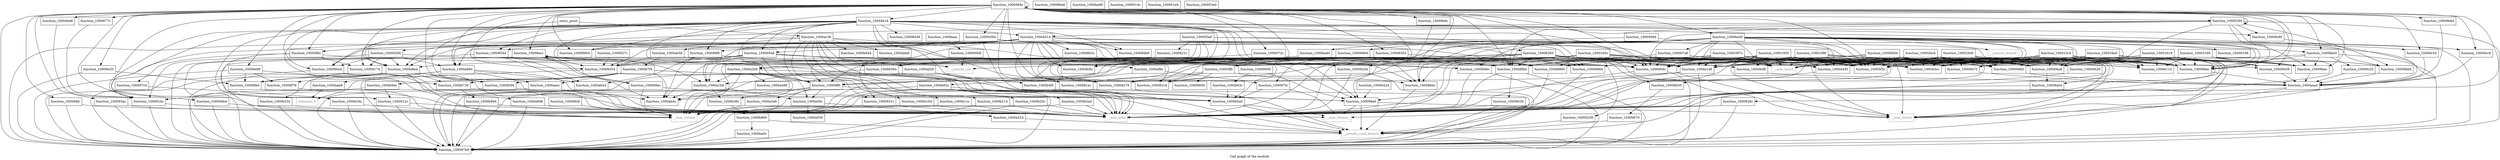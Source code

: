 digraph "Call graph of the module." {
  label="Call graph of the module.";
  node [shape=record];

  Node_function_10006a40 [label="{function_10006a40}"];
  Node_function_100055e0 [label="{function_100055e0}"];
  Node_function_100081c4 [label="{function_100081c4}"];
  Node_function_1000946c [label="{function_1000946c}"];
  Node_function_1000928c [label="{function_1000928c}"];
  Node_function_10009c20 [label="{function_10009c20}"];
  Node_function_100092d4 [label="{function_100092d4}"];
  Node_function_10009cf8 [label="{function_10009cf8}"];
  Node_function_1000569c [label="{function_1000569c}"];
  Node_function_100094b4 [label="{function_100094b4}"];
  Node_function_10006260 [label="{function_10006260}"];
  Node_function_100081ec [label="{function_100081ec}"];
  Node_function_10008278 [label="{function_10008278}"];
  Node_function_100094fc [label="{function_100094fc}"];
  Node_function_10008304 [label="{function_10008304}"];
  Node_function_100088dc [label="{function_100088dc}"];
  Node_function_10008904 [label="{function_10008904}"];
  Node_function_10009c54 [label="{function_10009c54}"];
  Node_function_1000931c [label="{function_1000931c}"];
  Node_function_10009544 [label="{function_10009544}"];
  Node_function_10005f3c [label="{function_10005f3c}"];
  Node_function_10009c90 [label="{function_10009c90}"];
  Node_function_10009364 [label="{function_10009364}"];
  Node_function_1000677c [label="{function_1000677c}"];
  Node_function_10009204 [label="{function_10009204}"];
  Node_function_100095e8 [label="{function_100095e8}"];
  Node_function_10008960 [label="{function_10008960}"];
  Node_function_10008984 [label="{function_10008984}"];
  Node_function_100089a8 [label="{function_100089a8}"];
  Node_function_100096f8 [label="{function_100096f8}"];
  Node_function_10008a04 [label="{function_10008a04}"];
  Node_function_10008b3c [label="{function_10008b3c}"];
  Node_function_10008be0 [label="{function_10008be0}"];
  Node_function_100097b8 [label="{function_100097b8}"];
  Node_function_10008c8c [label="{function_10008c8c}"];
  Node_function_10005f8c [label="{function_10005f8c}"];
  Node_function_10008d38 [label="{function_10008d38}"];
  Node_function_10008db8 [label="{function_10008db8}"];
  Node_function_10005ffc [label="{function_10005ffc}"];
  Node_function_100067a8 [label="{function_100067a8}"];
  Node_function_100097c4 [label="{function_100097c4}"];
  Node_function_100097fc [label="{function_100097fc}"];
  Node_function_10008ecc [label="{function_10008ecc}"];
  Node_function_100098a0 [label="{function_100098a0}"];
  Node_function_10008fb4 [label="{function_10008fb4}"];
  Node_function_10009930 [label="{function_10009930}"];
  Node_function_10009038 [label="{function_10009038}"];
  Node_function_1000909c [label="{function_1000909c}"];
  Node_function_10009950 [label="{function_10009950}"];
  Node_function_100093ac [label="{function_100093ac}"];
  Node_function_10009cc0 [label="{function_10009cc0}"];
  Node_function_100093f4 [label="{function_100093f4}"];
  Node_function_10006110 [label="{function_10006110}"];
  Node_function_100090e4 [label="{function_100090e4}"];
  Node_function_1000621c [label="{function_1000621c}"];
  Node_function_10009d38 [label="{function_10009d38}"];
  Node_function_10006894 [label="{function_10006894}"];
  Node_function_100099ec [label="{function_100099ec}"];
  Node_function_1000927c [label="{function_1000927c}"];
  Node_function_10009b50 [label="{function_10009b50}"];
  Node_function_1000912c [label="{function_1000912c}"];
  Node_function_10009174 [label="{function_10009174}"];
  Node_function_10009b84 [label="{function_10009b84}"];
  Node_function_10009bb8 [label="{function_10009bb8}"];
  Node_function_100091bc [label="{function_100091bc}"];
  Node_function_10009bec [label="{function_10009bec}"];
  Node_function_1000af9c [label="{function_1000af9c}"];
  Node_function_10009d70 [label="{function_10009d70}"];
  Node_function_10009db0 [label="{function_10009db0}"];
  Node_function_10009dec [label="{function_10009dec}"];
  Node_function_10009e20 [label="{function_10009e20}"];
  Node_function_10009e6c [label="{function_10009e6c}"];
  Node_function_10009e98 [label="{function_10009e98}"];
  Node_function_10009f78 [label="{function_10009f78}"];
  Node_function_10009fa0 [label="{function_10009fa0}"];
  Node_function_10009fc8 [label="{function_10009fc8}"];
  Node_function_10009ff0 [label="{function_10009ff0}"];
  Node_function_1000a148 [label="{function_1000a148}"];
  Node_function_1000a1b8 [label="{function_1000a1b8}"];
  Node_function_1000a2b8 [label="{function_1000a2b8}"];
  Node_function_1000a3e8 [label="{function_1000a3e8}"];
  Node_function_1000a488 [label="{function_1000a488}"];
  Node_function_1000a524 [label="{function_1000a524}"];
  Node_function_1000a550 [label="{function_1000a550}"];
  Node_function_1000a56c [label="{function_1000a56c}"];
  Node_function_1000a698 [label="{function_1000a698}"];
  Node_function_1000a860 [label="{function_1000a860}"];
  Node_function_1000a8e4 [label="{function_1000a8e4}"];
  Node_function_1000aab8 [label="{function_1000aab8}"];
  Node_function_1000ab4c [label="{function_1000ab4c}"];
  Node_function_1000ab54 [label="{function_1000ab54}"];
  Node_function_1000ab58 [label="{function_1000ab58}"];
  Node_function_1000abb8 [label="{function_1000abb8}"];
  Node_function_1000ac38 [label="{function_1000ac38}"];
  Node_function_1000aea4 [label="{function_1000aea4}"];
  Node_function_1000aeec [label="{function_1000aeec}"];
  Node_function_1000af28 [label="{function_1000af28}"];
  Node_function_1000b02c [label="{function_1000b02c}"];
  Node_function_1000b184 [label="{function_1000b184}"];
  Node_function_1000b1cc [label="{function_1000b1cc}"];
  Node_function_1000b214 [label="{function_1000b214}"];
  Node_function_1000b25c [label="{function_1000b25c}"];
  Node_function_1000b2a4 [label="{function_1000b2a4}"];
  Node_function_1000b324 [label="{function_1000b324}"];
  Node_function_1000b36c [label="{function_1000b36c}"];
  Node_function_1000b3dc [label="{function_1000b3dc}"];
  Node_function_1000b424 [label="{function_1000b424}"];
  Node_function_1000b4f0 [label="{function_1000b4f0}"];
  Node_function_1000b5a0 [label="{function_1000b5a0}"];
  Node_function_1000b63c [label="{function_1000b63c}"];
  Node_function_1000b670 [label="{function_1000b670}"];
  Node_function_1000b730 [label="{function_1000b730}"];
  Node_function_1000b7f4 [label="{function_1000b7f4}"];
  Node_function_1000b944 [label="{function_1000b944}"];
  Node_function_1000b960 [label="{function_1000b960}"];
  Node_function_1000b994 [label="{function_1000b994}"];
  Node_function_1000b9dc [label="{function_1000b9dc}"];
  Node_function_1000ba0c [label="{function_1000ba0c}"];
  Node_function_1000ba40 [label="{function_1000ba40}"];
  Node_function_1000ba90 [label="{function_1000ba90}"];
  Node_function_1000baac [label="{function_1000baac}"];
  Node___asm_rlwinm [color="gray50", fontcolor="gray50", label="{__asm_rlwinm}"];
  Node___asm_rlwinm_ [color="gray50", fontcolor="gray50", label="{__asm_rlwinm_}"];
  Node___asm_rlwimi [color="gray50", fontcolor="gray50", label="{__asm_rlwimi}"];
  Node___asm_mfcr [color="gray50", fontcolor="gray50", label="{__asm_mfcr}"];
  Node___asm_mtcrf [color="gray50", fontcolor="gray50", label="{__asm_mtcrf}"];
  Node_unknown_0 [color="gray50", fontcolor="gray50", label="{unknown_0}"];
  Node___pseudo_call [color="gray50", fontcolor="gray50", label="{__pseudo_call}"];
  Node___pseudo_branch [color="gray50", fontcolor="gray50", label="{__pseudo_branch}"];
  Node___pseudo_cond_branch [color="gray50", fontcolor="gray50", label="{__pseudo_cond_branch}"];
  Node_function_10000094 [label="{function_10000094}"];
  Node_function_100000b8 [label="{function_100000b8}"];
  Node_function_1000014c [label="{function_1000014c}"];
  Node_function_10000168 [label="{function_10000168}"];
  Node_function_100001d4 [label="{function_100001d4}"];
  Node_entry_point [label="{entry_point}"];
  Node_function_10000238 [label="{function_10000238}"];
  Node_function_10000280 [label="{function_10000280}"];
  Node_function_10000394 [label="{function_10000394}"];
  Node_function_10000628 [label="{function_10000628}"];
  Node_function_100006a8 [label="{function_100006a8}"];
  Node_function_1000072c [label="{function_1000072c}"];
  Node_function_10000b04 [label="{function_10000b04}"];
  Node_function_100010c4 [label="{function_100010c4}"];
  Node_function_10001618 [label="{function_10001618}"];
  Node_function_10001950 [label="{function_10001950}"];
  Node_function_10001f98 [label="{function_10001f98}"];
  Node_function_100025e0 [label="{function_100025e0}"];
  Node_function_10002bc4 [label="{function_10002bc4}"];
  Node_function_10003168 [label="{function_10003168}"];
  Node_function_100034a0 [label="{function_100034a0}"];
  Node_function_1000397c [label="{function_1000397c}"];
  Node_function_10003d5c [label="{function_10003d5c}"];
  Node_function_100043cc [label="{function_100043cc}"];
  Node_function_10004430 [label="{function_10004430}"];
  Node_function_100044e8 [label="{function_100044e8}"];
  Node_function_10004514 [label="{function_10004514}"];
  Node_function_10004b18 [label="{function_10004b18}"];
  Node_function_100053e0 [label="{function_100053e0}"];
  Node_function_100053f4 [label="{function_100053f4}"];
  Node_function_10006a40 -> Node_function_1000946c;
  Node_function_10006a40 -> Node_function_10009cf8;
  Node_function_10006a40 -> Node_function_10009c54;
  Node_function_10006a40 -> Node_function_10005f3c;
  Node_function_10006a40 -> Node_function_10009364;
  Node_function_10006a40 -> Node_function_10008be0;
  Node_function_10006a40 -> Node_function_100097b8;
  Node_function_10006a40 -> Node_function_10005f8c;
  Node_function_10006a40 -> Node_function_100067a8;
  Node_function_10006a40 -> Node_function_100097fc;
  Node_function_10006a40 -> Node_function_10008fb4;
  Node_function_10006a40 -> Node_function_1000909c;
  Node_function_10006a40 -> Node_function_10009cc0;
  Node_function_10006a40 -> Node_function_100090e4;
  Node_function_10006a40 -> Node_function_10006894;
  Node_function_10006a40 -> Node_function_10009d70;
  Node_function_10006a40 -> Node_function_10009db0;
  Node_function_10006a40 -> Node_function_10009dec;
  Node_function_10006a40 -> Node_function_1000a148;
  Node_function_10006a40 -> Node_function_1000a860;
  Node_function_10006a40 -> Node___asm_rlwinm;
  Node_function_10006a40 -> Node___asm_rlwimi;
  Node_function_10006a40 -> Node___asm_mfcr;
  Node_function_10006a40 -> Node___asm_mtcrf;
  Node_function_10006a40 -> Node___pseudo_branch;
  Node_function_10006a40 -> Node_function_100043cc;
  Node_function_10006a40 -> Node_function_10004430;
  Node_function_100055e0 -> Node_function_100081c4;
  Node_function_100055e0 -> Node_function_10006260;
  Node_function_100055e0 -> Node_function_100081ec;
  Node_function_100055e0 -> Node_function_10008278;
  Node_function_100055e0 -> Node_function_10005f3c;
  Node_function_100055e0 -> Node_function_1000621c;
  Node_function_1000946c -> Node_function_100097b8;
  Node_function_1000946c -> Node___asm_mfcr;
  Node_function_1000928c -> Node_function_100097b8;
  Node_function_1000928c -> Node___asm_mfcr;
  Node_function_10009c20 -> Node_function_1000aea4;
  Node_function_100092d4 -> Node_function_100097b8;
  Node_function_100092d4 -> Node___asm_mfcr;
  Node_function_10009cf8 -> Node_function_1000aea4;
  Node_function_1000569c -> Node_function_10006a40;
  Node_function_1000569c -> Node_function_100081c4;
  Node_function_1000569c -> Node_function_1000928c;
  Node_function_1000569c -> Node_function_1000569c;
  Node_function_1000569c -> Node_function_100081ec;
  Node_function_1000569c -> Node_function_10008278;
  Node_function_1000569c -> Node_function_100094fc;
  Node_function_1000569c -> Node_function_10008304;
  Node_function_1000569c -> Node_function_100088dc;
  Node_function_1000569c -> Node_function_10008904;
  Node_function_1000569c -> Node_function_10009c54;
  Node_function_1000569c -> Node_function_10005f3c;
  Node_function_1000569c -> Node_function_10009364;
  Node_function_1000569c -> Node_function_1000677c;
  Node_function_1000569c -> Node_function_10009204;
  Node_function_1000569c -> Node_function_10008984;
  Node_function_1000569c -> Node_function_10008be0;
  Node_function_1000569c -> Node_function_100097b8;
  Node_function_1000569c -> Node_function_10005f8c;
  Node_function_1000569c -> Node_function_10005ffc;
  Node_function_1000569c -> Node_function_10008ecc;
  Node_function_1000569c -> Node_function_10008fb4;
  Node_function_1000569c -> Node_function_1000909c;
  Node_function_1000569c -> Node_function_100093ac;
  Node_function_1000569c -> Node_function_10009cc0;
  Node_function_1000569c -> Node_function_100093f4;
  Node_function_1000569c -> Node_function_100090e4;
  Node_function_1000569c -> Node_function_10009d38;
  Node_function_1000569c -> Node_function_10009b84;
  Node_function_1000569c -> Node_function_100091bc;
  Node_function_1000569c -> Node_function_10009bec;
  Node_function_1000569c -> Node_function_10009dec;
  Node_function_1000569c -> Node_function_10009e20;
  Node_function_1000569c -> Node_function_10009e6c;
  Node_function_1000569c -> Node_function_10009e98;
  Node_function_1000569c -> Node_function_1000a860;
  Node_function_1000569c -> Node_function_1000a8e4;
  Node_function_1000569c -> Node___asm_rlwinm;
  Node_function_1000569c -> Node_function_10000394;
  Node_function_1000569c -> Node_function_1000072c;
  Node_function_1000569c -> Node_function_100044e8;
  Node_function_1000569c -> Node_function_10004b18;
  Node_function_1000569c -> Node_function_100053f4;
  Node_function_100094b4 -> Node_function_100097b8;
  Node_function_100094b4 -> Node___asm_mfcr;
  Node_function_10006260 -> Node_function_10009cf8;
  Node_function_10006260 -> Node_function_100088dc;
  Node_function_10006260 -> Node_function_10005f3c;
  Node_function_10006260 -> Node_function_10009364;
  Node_function_10006260 -> Node_function_10008984;
  Node_function_10006260 -> Node_function_10008fb4;
  Node_function_10006260 -> Node_function_1000909c;
  Node_function_10006260 -> Node_function_10009d38;
  Node_function_10006260 -> Node_function_10009bec;
  Node_function_10006260 -> Node_function_10009dec;
  Node_function_10006260 -> Node_function_1000a148;
  Node_function_10006260 -> Node_function_1000a1b8;
  Node_function_10006260 -> Node_function_1000a2b8;
  Node_function_10006260 -> Node_function_1000a8e4;
  Node_function_10006260 -> Node___asm_rlwinm;
  Node_function_10006260 -> Node___asm_mfcr;
  Node_function_10006260 -> Node___asm_mtcrf;
  Node_function_100081ec -> Node___asm_rlwinm;
  Node_function_100081ec -> Node___pseudo_cond_branch;
  Node_function_10008278 -> Node___asm_rlwinm;
  Node_function_10008278 -> Node___pseudo_cond_branch;
  Node_function_100094fc -> Node_function_100097b8;
  Node_function_100094fc -> Node___asm_mfcr;
  Node_function_10008304 -> Node_function_10008960;
  Node_function_10008304 -> Node_function_10009ff0;
  Node_function_100088dc -> Node___pseudo_cond_branch;
  Node_function_10009c54 -> Node_function_1000aea4;
  Node_function_1000931c -> Node_function_100097b8;
  Node_function_1000931c -> Node___asm_mfcr;
  Node_function_10009544 -> Node_function_100097b8;
  Node_function_10009544 -> Node_function_1000909c;
  Node_function_10009544 -> Node_function_1000a1b8;
  Node_function_10009544 -> Node_function_1000ab4c;
  Node_function_10009544 -> Node_function_1000ab54;
  Node_function_10009c90 -> Node_function_1000aea4;
  Node_function_10009364 -> Node_function_100097b8;
  Node_function_10009364 -> Node___asm_mfcr;
  Node_function_1000677c -> Node_function_100091bc;
  Node_function_10009204 -> Node_function_100097b8;
  Node_function_10009204 -> Node___asm_mfcr;
  Node_function_100095e8 -> Node_function_10009204;
  Node_function_100095e8 -> Node_function_100097b8;
  Node_function_100095e8 -> Node_function_10008fb4;
  Node_function_100095e8 -> Node_function_1000909c;
  Node_function_100095e8 -> Node_function_10009ff0;
  Node_function_100095e8 -> Node_function_1000a148;
  Node_function_100095e8 -> Node_function_1000a1b8;
  Node_function_100095e8 -> Node_function_1000ab4c;
  Node_function_100095e8 -> Node_function_1000af28;
  Node_function_10008960 -> Node___pseudo_cond_branch;
  Node_function_10008984 -> Node___pseudo_cond_branch;
  Node_function_100096f8 -> Node_function_1000af9c;
  Node_function_100096f8 -> Node_function_1000ab4c;
  Node_function_100096f8 -> Node_function_1000ab54;
  Node_function_10008a04 -> Node___pseudo_cond_branch;
  Node_function_10008b3c -> Node_function_100092d4;
  Node_function_10008be0 -> Node_function_10009c20;
  Node_function_10008be0 -> Node_function_100097b8;
  Node_function_10008be0 -> Node_function_1000909c;
  Node_function_10008be0 -> Node_function_10009bec;
  Node_function_10008be0 -> Node_function_10009dec;
  Node_function_10005f8c -> Node_function_1000946c;
  Node_function_10005f8c -> Node_function_100097c4;
  Node_function_10005f8c -> Node_function_1000912c;
  Node_function_10005f8c -> Node_function_10009174;
  Node_function_10005ffc -> Node_function_100081c4;
  Node_function_10005ffc -> Node_function_100081ec;
  Node_function_10005ffc -> Node_function_10008278;
  Node_function_10005ffc -> Node_function_100088dc;
  Node_function_10005ffc -> Node_function_10009930;
  Node_function_100067a8 -> Node_function_10008984;
  Node_function_100067a8 -> Node_function_10008fb4;
  Node_function_100067a8 -> Node_function_1000909c;
  Node_function_100067a8 -> Node_function_10009bec;
  Node_function_100067a8 -> Node_function_10009dec;
  Node_function_100097c4 -> Node_function_1000b3dc;
  Node_function_100097fc -> Node_function_1000b5a0;
  Node_function_100097fc -> Node___asm_rlwinm_;
  Node_function_10008ecc -> Node_function_100097b8;
  Node_function_10008ecc -> Node_function_10009950;
  Node_function_10008ecc -> Node_function_100099ec;
  Node_function_10008ecc -> Node___asm_mfcr;
  Node_function_100098a0 -> Node___asm_rlwinm_;
  Node_function_100098a0 -> Node___asm_rlwimi;
  Node_function_100098a0 -> Node___pseudo_cond_branch;
  Node_function_10008fb4 -> Node_function_100097b8;
  Node_function_10008fb4 -> Node_function_10009038;
  Node_function_10008fb4 -> Node___asm_mfcr;
  Node_function_10009038 -> Node_function_100097b8;
  Node_function_10009038 -> Node___asm_mfcr;
  Node_function_1000909c -> Node_function_100097b8;
  Node_function_1000909c -> Node___asm_mfcr;
  Node_function_10009950 -> Node_function_10008ecc;
  Node_function_10009950 -> Node_function_100098a0;
  Node_function_10009950 -> Node_function_1000b63c;
  Node_function_100093ac -> Node_function_100097b8;
  Node_function_100093ac -> Node___asm_mfcr;
  Node_function_10009cc0 -> Node_function_1000aea4;
  Node_function_100093f4 -> Node_function_100097b8;
  Node_function_100093f4 -> Node___asm_mfcr;
  Node_function_100090e4 -> Node_function_100097b8;
  Node_function_100090e4 -> Node___asm_mfcr;
  Node_function_1000621c -> Node_function_1000a1b8;
  Node_function_10009d38 -> Node_function_1000aea4;
  Node_function_10006894 -> Node_function_100088dc;
  Node_function_10006894 -> Node_function_10008960;
  Node_function_10006894 -> Node_function_10009ff0;
  Node_function_10006894 -> Node_function_1000a2b8;
  Node_function_100099ec -> Node_function_100097b8;
  Node_function_100099ec -> Node_function_10008ecc;
  Node_function_100099ec -> Node_function_1000b5a0;
  Node_function_100099ec -> Node___asm_rlwinm;
  Node_function_1000927c -> Node_function_10009204;
  Node_function_10009b50 -> Node_function_1000b670;
  Node_function_1000912c -> Node_function_100097b8;
  Node_function_1000912c -> Node___asm_mfcr;
  Node_function_10009174 -> Node_function_100097b8;
  Node_function_10009174 -> Node___asm_mfcr;
  Node_function_10009b84 -> Node_function_1000aea4;
  Node_function_10009bb8 -> Node_function_1000aea4;
  Node_function_100091bc -> Node_function_100097b8;
  Node_function_100091bc -> Node___asm_mfcr;
  Node_function_10009bec -> Node_function_1000aea4;
  Node_function_1000af9c -> Node_function_100097fc;
  Node_function_1000af9c -> Node_function_1000b02c;
  Node_function_10009d70 -> Node_function_1000aea4;
  Node_function_10009db0 -> Node_function_1000aea4;
  Node_function_10009dec -> Node_function_1000aea4;
  Node_function_10009e20 -> Node_function_100097b8;
  Node_function_10009e20 -> Node_function_10009fa0;
  Node_function_10009e6c -> Node_function_100098a0;
  Node_function_10009e98 -> Node_function_100097b8;
  Node_function_10009e98 -> Node_function_10009f78;
  Node_function_10009e98 -> Node_function_10009fa0;
  Node_function_10009e98 -> Node_function_1000b730;
  Node_function_10009f78 -> Node___asm_rlwinm;
  Node_function_10009fa0 -> Node___asm_rlwinm;
  Node_function_10009fc8 -> Node___asm_rlwinm;
  Node_function_10009ff0 -> Node_function_100097b8;
  Node_function_10009ff0 -> Node_function_1000a3e8;
  Node_function_10009ff0 -> Node_function_1000a56c;
  Node_function_10009ff0 -> Node_function_1000ab4c;
  Node_function_10009ff0 -> Node_function_1000b36c;
  Node_function_10009ff0 -> Node___asm_rlwinm;
  Node_function_1000a148 -> Node_function_100097b8;
  Node_function_1000a148 -> Node_function_100098a0;
  Node_function_1000a148 -> Node_function_10009ff0;
  Node_function_1000a1b8 -> Node_function_1000a56c;
  Node_function_1000a1b8 -> Node_function_1000ab4c;
  Node_function_1000a1b8 -> Node_function_1000b36c;
  Node_function_1000a2b8 -> Node_function_10009ff0;
  Node_function_1000a2b8 -> Node_function_1000a1b8;
  Node_function_1000a2b8 -> Node_function_1000a488;
  Node_function_1000a2b8 -> Node_function_1000a56c;
  Node_function_1000a2b8 -> Node_function_1000ab4c;
  Node_function_1000a2b8 -> Node_function_1000b5a0;
  Node_function_1000a2b8 -> Node___asm_rlwinm;
  Node_function_1000a3e8 -> Node___asm_rlwinm;
  Node_function_1000a488 -> Node___asm_rlwinm;
  Node_function_1000a524 -> Node___pseudo_cond_branch;
  Node_function_1000a56c -> Node_function_1000a524;
  Node_function_1000a56c -> Node_function_1000a550;
  Node_function_1000a698 -> Node_function_100097b8;
  Node_function_1000a698 -> Node___asm_rlwinm_;
  Node_function_1000a860 -> Node_function_1000aab8;
  Node_function_1000a860 -> Node_function_1000ab4c;
  Node_function_1000a860 -> Node_function_1000ab54;
  Node_function_1000a860 -> Node_function_1000aeec;
  Node_function_1000a860 -> Node_unknown_0;
  Node_function_1000a8e4 -> Node_function_100097b8;
  Node_function_1000a8e4 -> Node_function_100093f4;
  Node_function_1000a8e4 -> Node_function_10009f78;
  Node_function_1000a8e4 -> Node_function_10009fa0;
  Node_function_1000a8e4 -> Node_function_1000b324;
  Node_function_1000a8e4 -> Node_function_1000b730;
  Node_function_1000a8e4 -> Node___asm_rlwinm;
  Node_function_1000a8e4 -> Node___asm_mfcr;
  Node_function_1000aab8 -> Node_unknown_0;
  Node_function_1000ab58 -> Node_function_10009204;
  Node_function_1000ab58 -> Node_function_10008fb4;
  Node_function_1000ab58 -> Node_function_1000b7f4;
  Node_function_1000ac38 -> Node_function_100097b8;
  Node_function_1000ac38 -> Node_function_100098a0;
  Node_function_1000ac38 -> Node_function_1000a860;
  Node_function_1000ac38 -> Node_function_1000ab58;
  Node_function_1000ac38 -> Node_function_1000abb8;
  Node_function_1000ac38 -> Node_function_1000b184;
  Node_function_1000ac38 -> Node_function_1000b1cc;
  Node_function_1000ac38 -> Node_function_1000b214;
  Node_function_1000ac38 -> Node_function_1000b25c;
  Node_function_1000ac38 -> Node_function_1000b5a0;
  Node_function_1000ac38 -> Node_function_1000b944;
  Node_function_1000ac38 -> Node___pseudo_call;
  Node_function_1000aea4 -> Node_function_100097b8;
  Node_function_1000aea4 -> Node___asm_mfcr;
  Node_function_1000aeec -> Node_function_100097b8;
  Node_function_1000aeec -> Node___asm_mfcr;
  Node_function_1000af28 -> Node_function_100097b8;
  Node_function_1000af28 -> Node_function_1000b4f0;
  Node_function_1000af28 -> Node___asm_mfcr;
  Node_function_1000b02c -> Node_function_100097b8;
  Node_function_1000b02c -> Node_function_1000b2a4;
  Node_function_1000b02c -> Node_function_1000b5a0;
  Node_function_1000b02c -> Node___asm_rlwinm;
  Node_function_1000b02c -> Node___asm_mfcr;
  Node_function_1000b184 -> Node_function_100097b8;
  Node_function_1000b184 -> Node___asm_mfcr;
  Node_function_1000b1cc -> Node_function_100097b8;
  Node_function_1000b1cc -> Node___asm_mfcr;
  Node_function_1000b214 -> Node_function_100097b8;
  Node_function_1000b214 -> Node___asm_mfcr;
  Node_function_1000b25c -> Node_function_100097b8;
  Node_function_1000b25c -> Node___asm_mfcr;
  Node_function_1000b2a4 -> Node_function_100097b8;
  Node_function_1000b2a4 -> Node___asm_mfcr;
  Node_function_1000b324 -> Node_function_100097b8;
  Node_function_1000b324 -> Node___asm_mfcr;
  Node_function_1000b36c -> Node_function_1000b960;
  Node_function_1000b3dc -> Node_function_100097b8;
  Node_function_1000b3dc -> Node___asm_mfcr;
  Node_function_1000b424 -> Node_function_100098a0;
  Node_function_1000b4f0 -> Node_function_100098a0;
  Node_function_1000b5a0 -> Node___asm_rlwinm_;
  Node_function_1000b5a0 -> Node___pseudo_cond_branch;
  Node_function_1000b63c -> Node_function_1000b5a0;
  Node_function_1000b670 -> Node___pseudo_cond_branch;
  Node_function_1000b730 -> Node_function_1000b5a0;
  Node_function_1000b730 -> Node_function_1000b994;
  Node_function_1000b7f4 -> Node_function_100098a0;
  Node_function_1000b7f4 -> Node_function_100093f4;
  Node_function_1000b7f4 -> Node_function_10009fa0;
  Node_function_1000b7f4 -> Node_function_1000ab4c;
  Node_function_1000b7f4 -> Node_function_1000aeec;
  Node_function_1000b7f4 -> Node_function_1000b730;
  Node_function_1000b7f4 -> Node_function_1000b9dc;
  Node_function_1000b7f4 -> Node___pseudo_cond_branch;
  Node_function_1000b960 -> Node_function_1000ba0c;
  Node_function_1000b960 -> Node___pseudo_cond_branch;
  Node_function_1000b994 -> Node_function_100097b8;
  Node_function_1000b994 -> Node___asm_mfcr;
  Node_function_1000b9dc -> Node_function_1000912c;
  Node_function_1000b9dc -> Node_function_100091bc;
  Node_function_1000ba0c -> Node_function_100097b8;
  Node_function_1000ba40 -> Node___pseudo_call;
  Node_function_1000baac -> Node_function_100000b8;
  Node_function_10000094 -> Node_function_1000ba40;
  Node_function_10000094 -> Node_function_10000168;
  Node_function_100000b8 -> Node___pseudo_call;
  Node_entry_point -> Node_function_1000ac38;
  Node_entry_point -> Node___asm_rlwinm;
  Node_function_10000238 -> Node___pseudo_cond_branch;
  Node_function_10000280 -> Node_function_100090e4;
  Node_function_10000280 -> Node_function_10009174;
  Node_function_10000280 -> Node_function_100091bc;
  Node_function_10000280 -> Node_function_1000a860;
  Node_function_10000280 -> Node_function_1000a8e4;
  Node_function_10000280 -> Node___pseudo_call;
  Node_function_10000394 -> Node_function_10008960;
  Node_function_10000394 -> Node_function_100097b8;
  Node_function_10000394 -> Node_function_1000a148;
  Node_function_10000394 -> Node_function_1000a1b8;
  Node_function_10000394 -> Node___asm_mfcr;
  Node_function_10000394 -> Node___asm_mtcrf;
  Node_function_10000394 -> Node_function_10000280;
  Node_function_10000628 -> Node_function_10009b50;
  Node_function_100006a8 -> Node_function_10008a04;
  Node_function_1000072c -> Node_function_1000a148;
  Node_function_1000072c -> Node_function_1000a2b8;
  Node_function_10000b04 -> Node_function_10005f3c;
  Node_function_10000b04 -> Node_function_10008960;
  Node_function_10000b04 -> Node_function_1000909c;
  Node_function_10000b04 -> Node_function_10006110;
  Node_function_10000b04 -> Node_function_10009d70;
  Node_function_10000b04 -> Node_function_10009db0;
  Node_function_10000b04 -> Node_function_10009dec;
  Node_function_10000b04 -> Node_function_1000a148;
  Node_function_10000b04 -> Node___asm_rlwimi;
  Node_function_10000b04 -> Node___asm_mfcr;
  Node_function_10000b04 -> Node___asm_mtcrf;
  Node_function_10000b04 -> Node_function_100006a8;
  Node_function_10000b04 -> Node_function_100043cc;
  Node_function_10000b04 -> Node_function_10004430;
  Node_function_100010c4 -> Node_function_10005f3c;
  Node_function_100010c4 -> Node_function_1000909c;
  Node_function_100010c4 -> Node_function_10006110;
  Node_function_100010c4 -> Node_function_10009d70;
  Node_function_100010c4 -> Node_function_10009db0;
  Node_function_100010c4 -> Node_function_10009dec;
  Node_function_100010c4 -> Node_function_1000a148;
  Node_function_100010c4 -> Node___asm_rlwimi;
  Node_function_100010c4 -> Node___asm_mfcr;
  Node_function_100010c4 -> Node___asm_mtcrf;
  Node_function_100010c4 -> Node_function_100006a8;
  Node_function_100010c4 -> Node_function_100043cc;
  Node_function_100010c4 -> Node_function_10004430;
  Node_function_10001618 -> Node_function_10005f3c;
  Node_function_10001618 -> Node_function_10006110;
  Node_function_10001618 -> Node_function_10009d38;
  Node_function_10001618 -> Node_function_10009bb8;
  Node_function_10001618 -> Node_function_10009bec;
  Node_function_10001618 -> Node_function_10009dec;
  Node_function_10001618 -> Node_function_1000a148;
  Node_function_10001618 -> Node___asm_mfcr;
  Node_function_10001618 -> Node_function_100006a8;
  Node_function_10001950 -> Node_function_1000946c;
  Node_function_10001950 -> Node_function_10009cf8;
  Node_function_10001950 -> Node_function_10005f3c;
  Node_function_10001950 -> Node_function_10008fb4;
  Node_function_10001950 -> Node_function_1000909c;
  Node_function_10001950 -> Node_function_10006110;
  Node_function_10001950 -> Node_function_10009bec;
  Node_function_10001950 -> Node_function_10009d70;
  Node_function_10001950 -> Node_function_10009db0;
  Node_function_10001950 -> Node_function_10009dec;
  Node_function_10001950 -> Node_function_10009ff0;
  Node_function_10001950 -> Node_function_1000a148;
  Node_function_10001950 -> Node___asm_rlwimi;
  Node_function_10001950 -> Node___asm_mfcr;
  Node_function_10001950 -> Node___asm_mtcrf;
  Node_function_10001950 -> Node_function_100006a8;
  Node_function_10001950 -> Node_function_100043cc;
  Node_function_10001950 -> Node_function_10004430;
  Node_function_10001f98 -> Node_function_1000946c;
  Node_function_10001f98 -> Node_function_10009cf8;
  Node_function_10001f98 -> Node_function_10005f3c;
  Node_function_10001f98 -> Node_function_10008fb4;
  Node_function_10001f98 -> Node_function_1000909c;
  Node_function_10001f98 -> Node_function_10006110;
  Node_function_10001f98 -> Node_function_10009bec;
  Node_function_10001f98 -> Node_function_10009d70;
  Node_function_10001f98 -> Node_function_10009db0;
  Node_function_10001f98 -> Node_function_10009dec;
  Node_function_10001f98 -> Node_function_10009ff0;
  Node_function_10001f98 -> Node_function_1000a148;
  Node_function_10001f98 -> Node___asm_rlwimi;
  Node_function_10001f98 -> Node___asm_mfcr;
  Node_function_10001f98 -> Node___asm_mtcrf;
  Node_function_10001f98 -> Node_function_100006a8;
  Node_function_10001f98 -> Node_function_100043cc;
  Node_function_10001f98 -> Node_function_10004430;
  Node_function_100025e0 -> Node_function_10005f3c;
  Node_function_100025e0 -> Node_function_1000909c;
  Node_function_100025e0 -> Node_function_10006110;
  Node_function_100025e0 -> Node_function_10009d70;
  Node_function_100025e0 -> Node_function_10009db0;
  Node_function_100025e0 -> Node_function_10009dec;
  Node_function_100025e0 -> Node_function_1000a148;
  Node_function_100025e0 -> Node___asm_rlwimi;
  Node_function_100025e0 -> Node___asm_mfcr;
  Node_function_100025e0 -> Node___asm_mtcrf;
  Node_function_100025e0 -> Node_function_10000628;
  Node_function_100025e0 -> Node_function_100006a8;
  Node_function_100025e0 -> Node_function_100043cc;
  Node_function_100025e0 -> Node_function_10004430;
  Node_function_10002bc4 -> Node_function_10005f3c;
  Node_function_10002bc4 -> Node_function_1000909c;
  Node_function_10002bc4 -> Node_function_10009d70;
  Node_function_10002bc4 -> Node_function_10009db0;
  Node_function_10002bc4 -> Node_function_10009dec;
  Node_function_10002bc4 -> Node_function_1000a148;
  Node_function_10002bc4 -> Node___asm_rlwimi;
  Node_function_10002bc4 -> Node___asm_mfcr;
  Node_function_10002bc4 -> Node___asm_mtcrf;
  Node_function_10002bc4 -> Node_function_10000628;
  Node_function_10002bc4 -> Node_function_100006a8;
  Node_function_10002bc4 -> Node_function_100043cc;
  Node_function_10002bc4 -> Node_function_10004430;
  Node_function_10003168 -> Node_function_10005f3c;
  Node_function_10003168 -> Node_function_10006110;
  Node_function_10003168 -> Node_function_10009d38;
  Node_function_10003168 -> Node_function_10009bb8;
  Node_function_10003168 -> Node_function_10009bec;
  Node_function_10003168 -> Node_function_10009dec;
  Node_function_10003168 -> Node_function_1000a148;
  Node_function_10003168 -> Node___asm_mfcr;
  Node_function_10003168 -> Node_function_100006a8;
  Node_function_100034a0 -> Node_function_10005f3c;
  Node_function_100034a0 -> Node_function_1000909c;
  Node_function_100034a0 -> Node_function_10006110;
  Node_function_100034a0 -> Node_function_10009d70;
  Node_function_100034a0 -> Node_function_10009db0;
  Node_function_100034a0 -> Node_function_10009dec;
  Node_function_100034a0 -> Node_function_1000a148;
  Node_function_100034a0 -> Node___asm_rlwimi;
  Node_function_100034a0 -> Node___asm_mfcr;
  Node_function_100034a0 -> Node___asm_mtcrf;
  Node_function_100034a0 -> Node_function_100006a8;
  Node_function_100034a0 -> Node_function_100043cc;
  Node_function_100034a0 -> Node_function_10004430;
  Node_function_1000397c -> Node_function_100081c4;
  Node_function_1000397c -> Node_function_10008278;
  Node_function_1000397c -> Node_function_10005f3c;
  Node_function_1000397c -> Node_function_10008960;
  Node_function_1000397c -> Node_function_1000909c;
  Node_function_1000397c -> Node_function_10009d70;
  Node_function_1000397c -> Node_function_10009db0;
  Node_function_1000397c -> Node_function_10009dec;
  Node_function_1000397c -> Node_function_1000a148;
  Node_function_1000397c -> Node___asm_rlwimi;
  Node_function_1000397c -> Node___asm_mfcr;
  Node_function_1000397c -> Node___asm_mtcrf;
  Node_function_1000397c -> Node_function_100006a8;
  Node_function_1000397c -> Node_function_100043cc;
  Node_function_1000397c -> Node_function_10004430;
  Node_function_10003d5c -> Node_function_100081c4;
  Node_function_10003d5c -> Node_function_100092d4;
  Node_function_10003d5c -> Node_function_100081ec;
  Node_function_10003d5c -> Node_function_10008278;
  Node_function_10003d5c -> Node_function_100088dc;
  Node_function_10003d5c -> Node_function_10005f3c;
  Node_function_10003d5c -> Node_function_10009204;
  Node_function_10003d5c -> Node_function_10008960;
  Node_function_10003d5c -> Node_function_10008c8c;
  Node_function_10003d5c -> Node_function_10005ffc;
  Node_function_10003d5c -> Node_function_1000909c;
  Node_function_10003d5c -> Node_function_10009b50;
  Node_function_10003d5c -> Node_function_10009d70;
  Node_function_10003d5c -> Node_function_10009db0;
  Node_function_10003d5c -> Node_function_10009dec;
  Node_function_10003d5c -> Node_function_1000a148;
  Node_function_10003d5c -> Node___asm_rlwimi;
  Node_function_10003d5c -> Node___asm_mfcr;
  Node_function_10003d5c -> Node___asm_mtcrf;
  Node_function_10003d5c -> Node_function_10000238;
  Node_function_10003d5c -> Node_function_100006a8;
  Node_function_10003d5c -> Node_function_100043cc;
  Node_function_10003d5c -> Node_function_10004430;
  Node_function_10004430 -> Node___asm_rlwinm_;
  Node_function_100044e8 -> Node_function_100091bc;
  Node_function_10004514 -> Node_function_100081c4;
  Node_function_10004514 -> Node_function_100081ec;
  Node_function_10004514 -> Node_function_10008278;
  Node_function_10004514 -> Node_function_100088dc;
  Node_function_10004514 -> Node_function_10008904;
  Node_function_10004514 -> Node_function_1000931c;
  Node_function_10004514 -> Node_function_10009544;
  Node_function_10004514 -> Node_function_10009204;
  Node_function_10004514 -> Node_function_100095e8;
  Node_function_10004514 -> Node_function_10008984;
  Node_function_10004514 -> Node_function_100096f8;
  Node_function_10004514 -> Node_function_10008a04;
  Node_function_10004514 -> Node_function_10008b3c;
  Node_function_10004514 -> Node_function_10008c8c;
  Node_function_10004514 -> Node_function_10008db8;
  Node_function_10004514 -> Node_function_100098a0;
  Node_function_10004514 -> Node_function_1000909c;
  Node_function_10004514 -> Node_function_100091bc;
  Node_function_10004514 -> Node_function_1000a8e4;
  Node_function_10004b18 -> Node_function_100081c4;
  Node_function_10004b18 -> Node_function_1000946c;
  Node_function_10004b18 -> Node_function_100092d4;
  Node_function_10004b18 -> Node_function_100094b4;
  Node_function_10004b18 -> Node_function_100081ec;
  Node_function_10004b18 -> Node_function_10008278;
  Node_function_10004b18 -> Node_function_10008904;
  Node_function_10004b18 -> Node_function_1000931c;
  Node_function_10004b18 -> Node_function_10009544;
  Node_function_10004b18 -> Node_function_10009c90;
  Node_function_10004b18 -> Node_function_10009204;
  Node_function_10004b18 -> Node_function_100095e8;
  Node_function_10004b18 -> Node_function_10008984;
  Node_function_10004b18 -> Node_function_100096f8;
  Node_function_10004b18 -> Node_function_10008c8c;
  Node_function_10004b18 -> Node_function_10008d38;
  Node_function_10004b18 -> Node_function_10008db8;
  Node_function_10004b18 -> Node_function_1000909c;
  Node_function_10004b18 -> Node_function_100090e4;
  Node_function_10004b18 -> Node_function_1000912c;
  Node_function_10004b18 -> Node_function_10009174;
  Node_function_10004b18 -> Node_function_10009bb8;
  Node_function_10004b18 -> Node_function_100091bc;
  Node_function_10004b18 -> Node_function_10009dec;
  Node_function_10004b18 -> Node_function_10009ff0;
  Node_function_10004b18 -> Node_function_1000a698;
  Node_function_10004b18 -> Node_function_1000a8e4;
  Node_function_10004b18 -> Node_function_10004514;
  Node_function_100053f4 -> Node_function_10009c90;
  Node_function_100053f4 -> Node_function_100097b8;
  Node_function_100053f4 -> Node_function_10008fb4;
  Node_function_100053f4 -> Node_function_1000909c;
  Node_function_100053f4 -> Node_function_10009bb8;
  Node_function_100053f4 -> Node_function_10009bec;
  Node_function_100053f4 -> Node_function_10009db0;
  Node_function_100053f4 -> Node_function_10009dec;
  Node_function_100053f4 -> Node_function_1000a8e4;
  Node_function_100053f4 -> Node_function_10004514;
  Node_function_100053f4 -> Node_function_100053f4;
}
